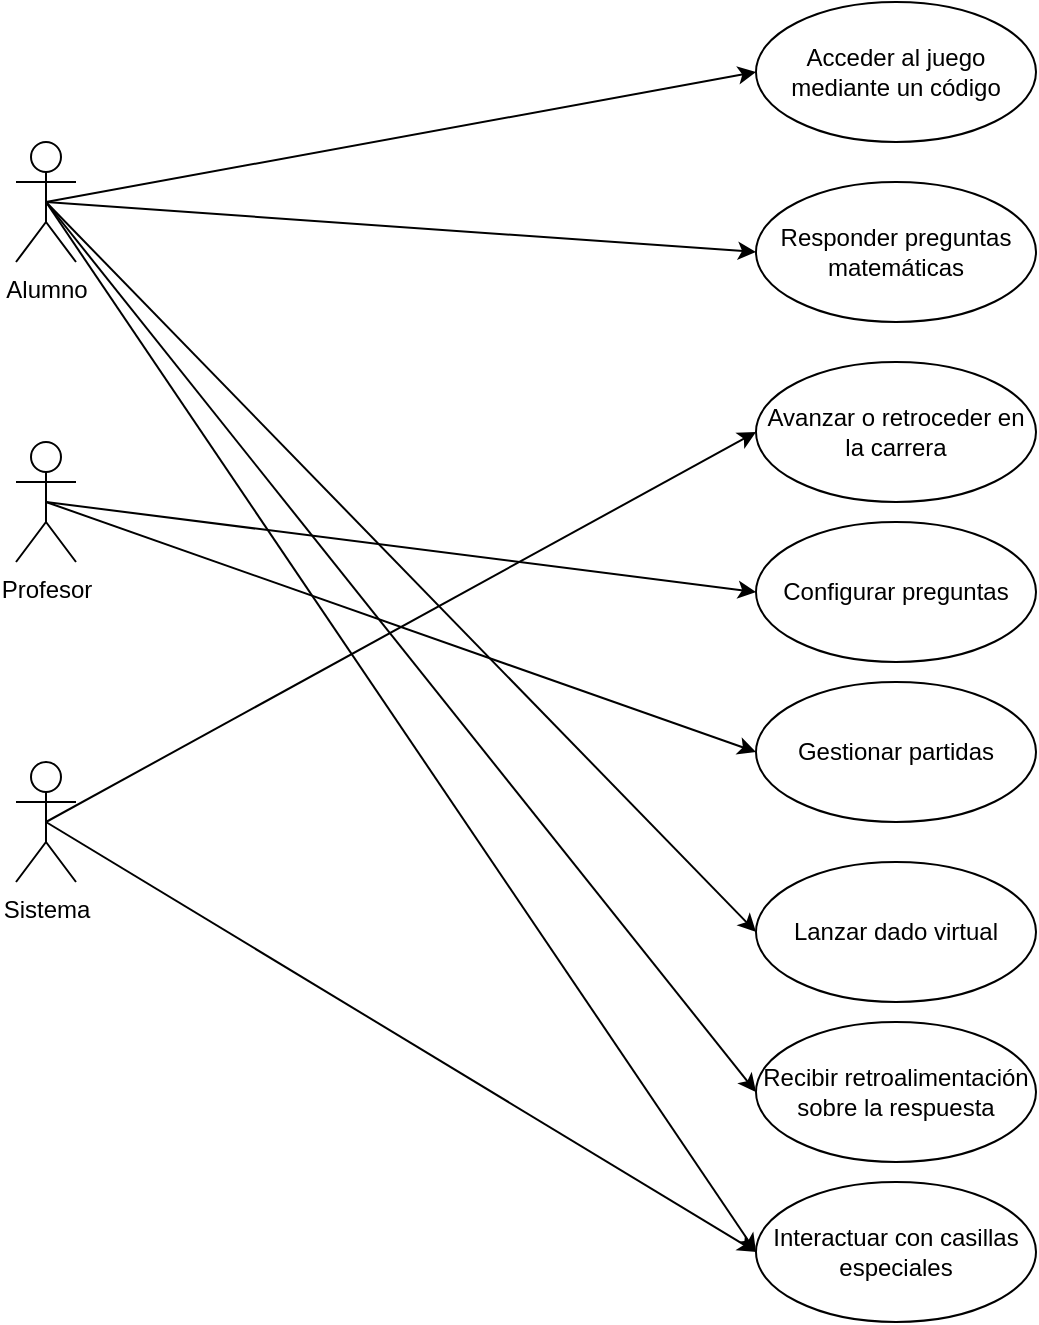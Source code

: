 <mxfile version="24.7.17">
  <diagram name="Página-1" id="Q4wFw0VlHNZr1VT-vPjS">
    <mxGraphModel dx="1036" dy="654" grid="1" gridSize="10" guides="1" tooltips="1" connect="1" arrows="1" fold="1" page="1" pageScale="1" pageWidth="827" pageHeight="1169" math="0" shadow="0">
      <root>
        <mxCell id="0" />
        <mxCell id="1" parent="0" />
        <mxCell id="XmErvemPIk9ifezOwGUF-13" style="rounded=0;orthogonalLoop=1;jettySize=auto;html=1;exitX=0.5;exitY=0.5;exitDx=0;exitDy=0;exitPerimeter=0;entryX=0;entryY=0.5;entryDx=0;entryDy=0;" edge="1" parent="1" source="XmErvemPIk9ifezOwGUF-1" target="XmErvemPIk9ifezOwGUF-4">
          <mxGeometry relative="1" as="geometry" />
        </mxCell>
        <mxCell id="XmErvemPIk9ifezOwGUF-14" style="rounded=0;orthogonalLoop=1;jettySize=auto;html=1;exitX=0.5;exitY=0.5;exitDx=0;exitDy=0;exitPerimeter=0;entryX=0;entryY=0.5;entryDx=0;entryDy=0;" edge="1" parent="1" source="XmErvemPIk9ifezOwGUF-1" target="XmErvemPIk9ifezOwGUF-6">
          <mxGeometry relative="1" as="geometry" />
        </mxCell>
        <mxCell id="XmErvemPIk9ifezOwGUF-18" style="rounded=0;orthogonalLoop=1;jettySize=auto;html=1;exitX=0.5;exitY=0.5;exitDx=0;exitDy=0;exitPerimeter=0;entryX=0;entryY=0.5;entryDx=0;entryDy=0;" edge="1" parent="1" source="XmErvemPIk9ifezOwGUF-1" target="XmErvemPIk9ifezOwGUF-12">
          <mxGeometry relative="1" as="geometry" />
        </mxCell>
        <mxCell id="XmErvemPIk9ifezOwGUF-19" style="rounded=0;orthogonalLoop=1;jettySize=auto;html=1;exitX=0.5;exitY=0.5;exitDx=0;exitDy=0;exitPerimeter=0;entryX=0;entryY=0.5;entryDx=0;entryDy=0;" edge="1" parent="1" source="XmErvemPIk9ifezOwGUF-1" target="XmErvemPIk9ifezOwGUF-10">
          <mxGeometry relative="1" as="geometry" />
        </mxCell>
        <mxCell id="XmErvemPIk9ifezOwGUF-20" style="rounded=0;orthogonalLoop=1;jettySize=auto;html=1;exitX=0.5;exitY=0.5;exitDx=0;exitDy=0;exitPerimeter=0;entryX=0;entryY=0.5;entryDx=0;entryDy=0;" edge="1" parent="1" source="XmErvemPIk9ifezOwGUF-1" target="XmErvemPIk9ifezOwGUF-8">
          <mxGeometry relative="1" as="geometry" />
        </mxCell>
        <mxCell id="XmErvemPIk9ifezOwGUF-1" value="Alumno" style="shape=umlActor;verticalLabelPosition=bottom;verticalAlign=top;html=1;" vertex="1" parent="1">
          <mxGeometry x="130" y="130" width="30" height="60" as="geometry" />
        </mxCell>
        <mxCell id="XmErvemPIk9ifezOwGUF-15" style="rounded=0;orthogonalLoop=1;jettySize=auto;html=1;exitX=0.5;exitY=0.5;exitDx=0;exitDy=0;exitPerimeter=0;entryX=0;entryY=0.5;entryDx=0;entryDy=0;" edge="1" parent="1" source="XmErvemPIk9ifezOwGUF-2" target="XmErvemPIk9ifezOwGUF-7">
          <mxGeometry relative="1" as="geometry" />
        </mxCell>
        <mxCell id="XmErvemPIk9ifezOwGUF-21" style="rounded=0;orthogonalLoop=1;jettySize=auto;html=1;exitX=0.5;exitY=0.5;exitDx=0;exitDy=0;exitPerimeter=0;entryX=0;entryY=0.5;entryDx=0;entryDy=0;" edge="1" parent="1" source="XmErvemPIk9ifezOwGUF-2" target="XmErvemPIk9ifezOwGUF-8">
          <mxGeometry relative="1" as="geometry" />
        </mxCell>
        <mxCell id="XmErvemPIk9ifezOwGUF-2" value="Sistema" style="shape=umlActor;verticalLabelPosition=bottom;verticalAlign=top;html=1;" vertex="1" parent="1">
          <mxGeometry x="130" y="440" width="30" height="60" as="geometry" />
        </mxCell>
        <mxCell id="XmErvemPIk9ifezOwGUF-4" value="Acceder al juego mediante un código" style="ellipse;whiteSpace=wrap;html=1;" vertex="1" parent="1">
          <mxGeometry x="500" y="60" width="140" height="70" as="geometry" />
        </mxCell>
        <mxCell id="XmErvemPIk9ifezOwGUF-16" style="rounded=0;orthogonalLoop=1;jettySize=auto;html=1;exitX=0.5;exitY=0.5;exitDx=0;exitDy=0;exitPerimeter=0;entryX=0;entryY=0.5;entryDx=0;entryDy=0;" edge="1" parent="1" source="XmErvemPIk9ifezOwGUF-5" target="XmErvemPIk9ifezOwGUF-11">
          <mxGeometry relative="1" as="geometry" />
        </mxCell>
        <mxCell id="XmErvemPIk9ifezOwGUF-17" style="rounded=0;orthogonalLoop=1;jettySize=auto;html=1;exitX=0.5;exitY=0.5;exitDx=0;exitDy=0;exitPerimeter=0;entryX=0;entryY=0.5;entryDx=0;entryDy=0;" edge="1" parent="1" source="XmErvemPIk9ifezOwGUF-5" target="XmErvemPIk9ifezOwGUF-9">
          <mxGeometry relative="1" as="geometry" />
        </mxCell>
        <mxCell id="XmErvemPIk9ifezOwGUF-5" value="Profesor" style="shape=umlActor;verticalLabelPosition=bottom;verticalAlign=top;html=1;" vertex="1" parent="1">
          <mxGeometry x="130" y="280" width="30" height="60" as="geometry" />
        </mxCell>
        <mxCell id="XmErvemPIk9ifezOwGUF-6" value="Responder preguntas matemáticas" style="ellipse;whiteSpace=wrap;html=1;" vertex="1" parent="1">
          <mxGeometry x="500" y="150" width="140" height="70" as="geometry" />
        </mxCell>
        <mxCell id="XmErvemPIk9ifezOwGUF-7" value="Avanzar o retroceder en la carrera" style="ellipse;whiteSpace=wrap;html=1;" vertex="1" parent="1">
          <mxGeometry x="500" y="240" width="140" height="70" as="geometry" />
        </mxCell>
        <mxCell id="XmErvemPIk9ifezOwGUF-8" value="Interactuar con casillas especiales" style="ellipse;whiteSpace=wrap;html=1;" vertex="1" parent="1">
          <mxGeometry x="500" y="650" width="140" height="70" as="geometry" />
        </mxCell>
        <mxCell id="XmErvemPIk9ifezOwGUF-9" value="Gestionar partidas" style="ellipse;whiteSpace=wrap;html=1;" vertex="1" parent="1">
          <mxGeometry x="500" y="400" width="140" height="70" as="geometry" />
        </mxCell>
        <mxCell id="XmErvemPIk9ifezOwGUF-10" value="Recibir retroalimentación sobre la respuesta" style="ellipse;whiteSpace=wrap;html=1;" vertex="1" parent="1">
          <mxGeometry x="500" y="570" width="140" height="70" as="geometry" />
        </mxCell>
        <mxCell id="XmErvemPIk9ifezOwGUF-11" value="Configurar preguntas" style="ellipse;whiteSpace=wrap;html=1;" vertex="1" parent="1">
          <mxGeometry x="500" y="320" width="140" height="70" as="geometry" />
        </mxCell>
        <mxCell id="XmErvemPIk9ifezOwGUF-12" value="Lanzar dado virtual" style="ellipse;whiteSpace=wrap;html=1;" vertex="1" parent="1">
          <mxGeometry x="500" y="490" width="140" height="70" as="geometry" />
        </mxCell>
      </root>
    </mxGraphModel>
  </diagram>
</mxfile>
